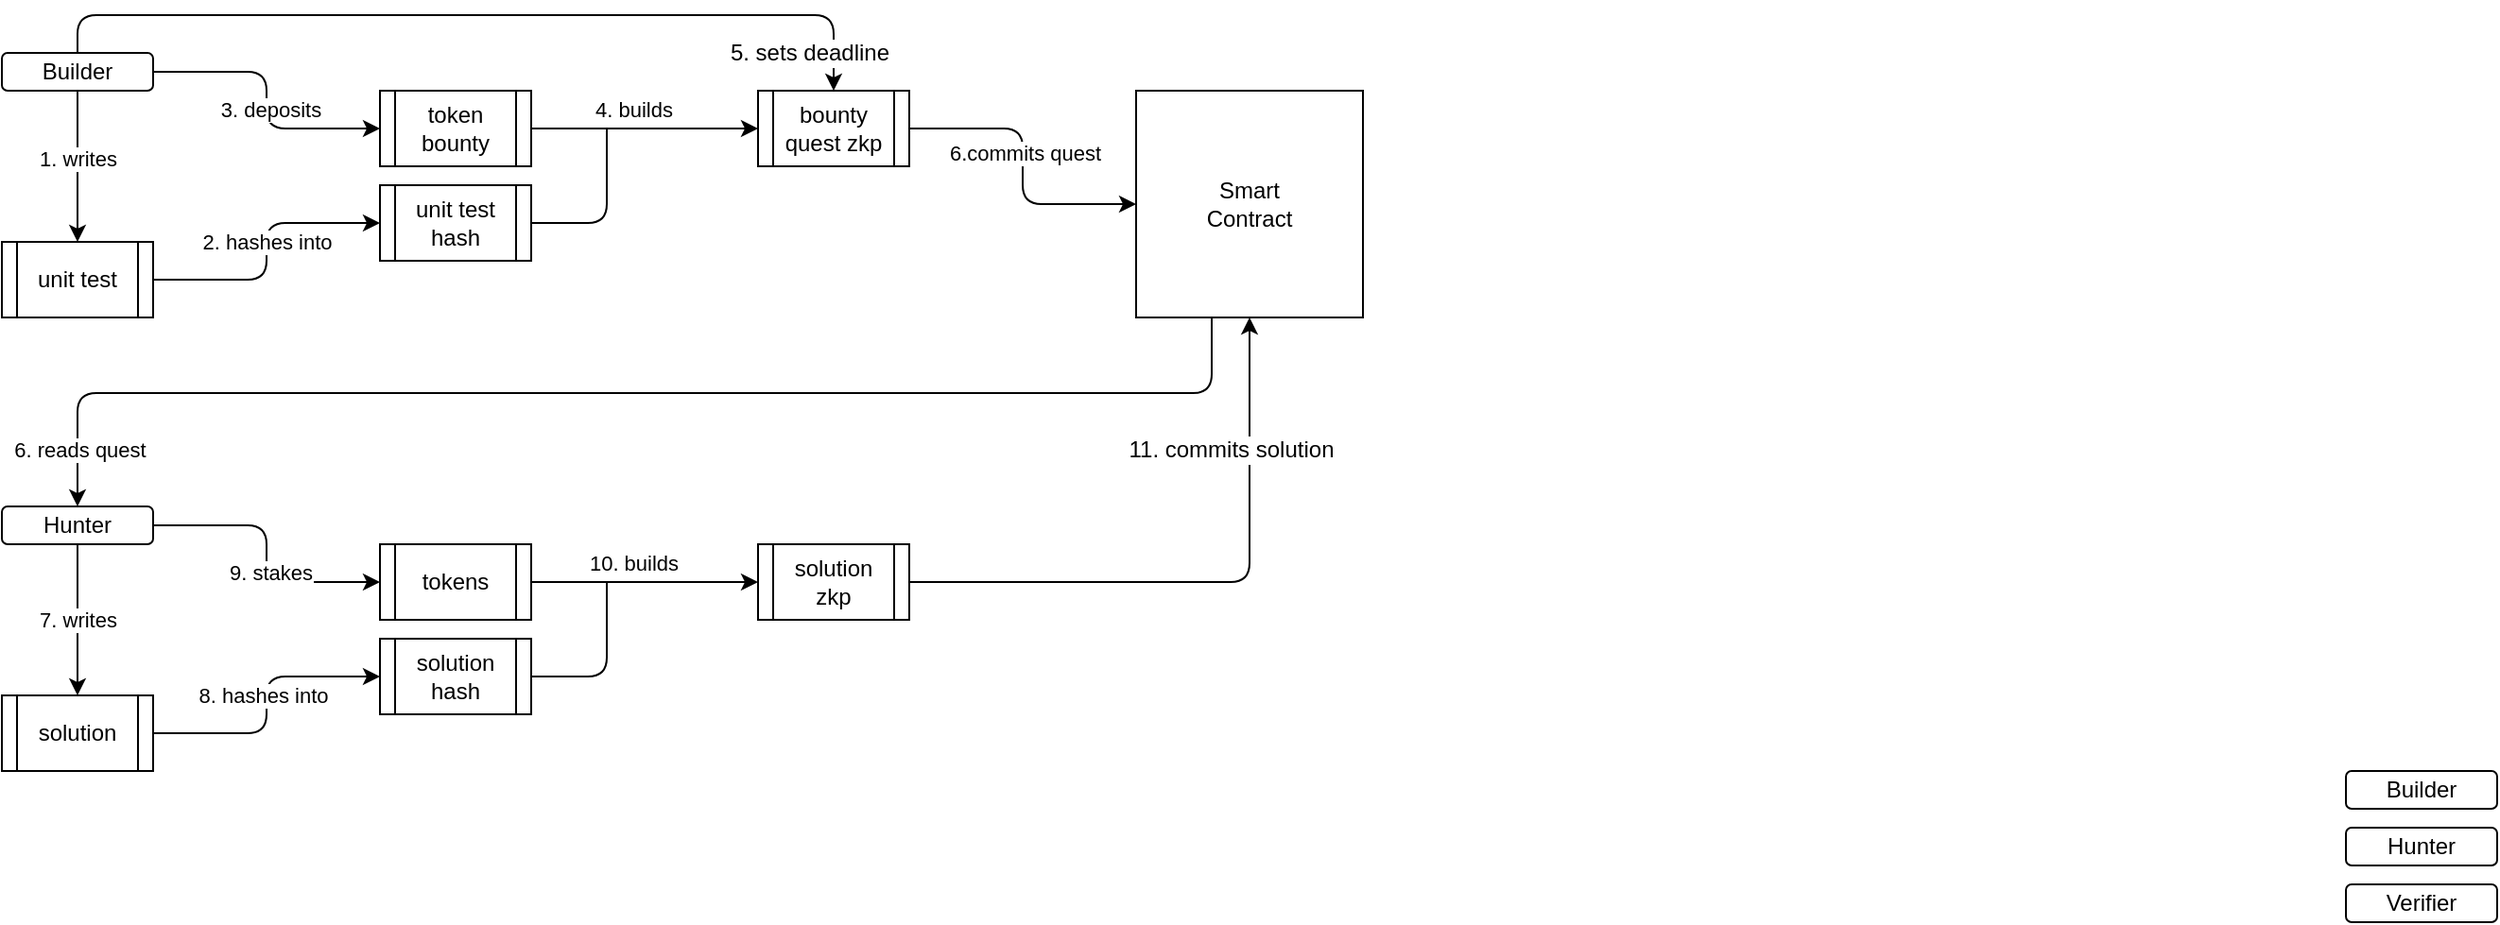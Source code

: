 <mxfile>
    <diagram id="Xp5KFuBTsO2vzqeDyNBe" name="Page-1">
        <mxGraphModel dx="1397" dy="778" grid="1" gridSize="10" guides="1" tooltips="1" connect="1" arrows="1" fold="1" page="1" pageScale="1" pageWidth="850" pageHeight="1100" math="0" shadow="0">
            <root>
                <mxCell id="0"/>
                <mxCell id="1" parent="0"/>
                <mxCell id="51" style="edgeStyle=orthogonalEdgeStyle;html=1;entryX=0.5;entryY=0;entryDx=0;entryDy=0;endArrow=classic;endFill=1;" edge="1" parent="1" source="2" target="49">
                    <mxGeometry relative="1" as="geometry">
                        <Array as="points">
                            <mxPoint x="680" y="280"/>
                            <mxPoint x="80" y="280"/>
                        </Array>
                    </mxGeometry>
                </mxCell>
                <mxCell id="52" value="6. reads quest" style="edgeLabel;html=1;align=center;verticalAlign=middle;resizable=0;points=[];" vertex="1" connectable="0" parent="51">
                    <mxGeometry x="-0.116" relative="1" as="geometry">
                        <mxPoint x="-330" y="30" as="offset"/>
                    </mxGeometry>
                </mxCell>
                <mxCell id="2" value="Smart&lt;br&gt;Contract" style="whiteSpace=wrap;html=1;aspect=fixed;" vertex="1" parent="1">
                    <mxGeometry x="640" y="120" width="120" height="120" as="geometry"/>
                </mxCell>
                <mxCell id="3" value="Builder" style="rounded=1;whiteSpace=wrap;html=1;" vertex="1" parent="1">
                    <mxGeometry x="1280" y="480" width="80" height="20" as="geometry"/>
                </mxCell>
                <mxCell id="6" value="Hunter" style="rounded=1;whiteSpace=wrap;html=1;" vertex="1" parent="1">
                    <mxGeometry x="1280" y="510" width="80" height="20" as="geometry"/>
                </mxCell>
                <mxCell id="7" value="Verifier" style="rounded=1;whiteSpace=wrap;html=1;" vertex="1" parent="1">
                    <mxGeometry x="1280" y="540" width="80" height="20" as="geometry"/>
                </mxCell>
                <mxCell id="14" style="edgeStyle=none;html=1;entryX=0.5;entryY=0;entryDx=0;entryDy=0;" edge="1" parent="1" source="8" target="12">
                    <mxGeometry relative="1" as="geometry"/>
                </mxCell>
                <mxCell id="15" value="1. writes" style="edgeLabel;html=1;align=center;verticalAlign=middle;resizable=0;points=[];" vertex="1" connectable="0" parent="14">
                    <mxGeometry x="-0.233" y="1" relative="1" as="geometry">
                        <mxPoint x="-1" y="5" as="offset"/>
                    </mxGeometry>
                </mxCell>
                <mxCell id="25" style="edgeStyle=orthogonalEdgeStyle;html=1;entryX=0;entryY=0.5;entryDx=0;entryDy=0;" edge="1" parent="1" source="8" target="24">
                    <mxGeometry relative="1" as="geometry"/>
                </mxCell>
                <mxCell id="26" value="3. deposits" style="edgeLabel;html=1;align=center;verticalAlign=middle;resizable=0;points=[];" vertex="1" connectable="0" parent="25">
                    <mxGeometry x="-0.383" y="1" relative="1" as="geometry">
                        <mxPoint x="15" y="21" as="offset"/>
                    </mxGeometry>
                </mxCell>
                <mxCell id="70" style="edgeStyle=orthogonalEdgeStyle;html=1;entryX=0.5;entryY=0;entryDx=0;entryDy=0;fontSize=12;endArrow=classic;endFill=1;" edge="1" parent="1" source="8" target="27">
                    <mxGeometry relative="1" as="geometry">
                        <Array as="points">
                            <mxPoint x="80" y="80"/>
                            <mxPoint x="480" y="80"/>
                        </Array>
                    </mxGeometry>
                </mxCell>
                <mxCell id="71" value="5. sets deadline" style="edgeLabel;html=1;align=center;verticalAlign=middle;resizable=0;points=[];fontSize=12;" vertex="1" connectable="0" parent="70">
                    <mxGeometry x="0.338" y="1" relative="1" as="geometry">
                        <mxPoint x="99" y="21" as="offset"/>
                    </mxGeometry>
                </mxCell>
                <mxCell id="8" value="Builder" style="rounded=1;whiteSpace=wrap;html=1;" vertex="1" parent="1">
                    <mxGeometry x="40" y="100" width="80" height="20" as="geometry"/>
                </mxCell>
                <mxCell id="20" style="edgeStyle=orthogonalEdgeStyle;html=1;entryX=0;entryY=0.5;entryDx=0;entryDy=0;" edge="1" parent="1" source="12" target="16">
                    <mxGeometry relative="1" as="geometry"/>
                </mxCell>
                <mxCell id="21" value="2. hashes into" style="edgeLabel;html=1;align=center;verticalAlign=middle;resizable=0;points=[];" vertex="1" connectable="0" parent="20">
                    <mxGeometry x="-0.149" relative="1" as="geometry">
                        <mxPoint y="-16" as="offset"/>
                    </mxGeometry>
                </mxCell>
                <mxCell id="12" value="unit test" style="shape=process;whiteSpace=wrap;html=1;backgroundOutline=1;" vertex="1" parent="1">
                    <mxGeometry x="40" y="200" width="80" height="40" as="geometry"/>
                </mxCell>
                <mxCell id="16" value="unit test hash" style="shape=process;whiteSpace=wrap;html=1;backgroundOutline=1;" vertex="1" parent="1">
                    <mxGeometry x="240" y="170" width="80" height="40" as="geometry"/>
                </mxCell>
                <mxCell id="37" style="edgeStyle=entityRelationEdgeStyle;html=1;entryX=0;entryY=0.5;entryDx=0;entryDy=0;endArrow=classic;endFill=1;" edge="1" parent="1" source="24" target="27">
                    <mxGeometry relative="1" as="geometry"/>
                </mxCell>
                <mxCell id="39" value="4. builds" style="edgeLabel;html=1;align=center;verticalAlign=middle;resizable=0;points=[];" vertex="1" connectable="0" parent="37">
                    <mxGeometry x="-0.304" y="1" relative="1" as="geometry">
                        <mxPoint x="12" y="-9" as="offset"/>
                    </mxGeometry>
                </mxCell>
                <mxCell id="24" value="token bounty" style="shape=process;whiteSpace=wrap;html=1;backgroundOutline=1;" vertex="1" parent="1">
                    <mxGeometry x="240" y="120" width="80" height="40" as="geometry"/>
                </mxCell>
                <mxCell id="40" style="edgeStyle=orthogonalEdgeStyle;html=1;entryX=0;entryY=0.5;entryDx=0;entryDy=0;endArrow=classic;endFill=1;" edge="1" parent="1" source="27" target="2">
                    <mxGeometry relative="1" as="geometry"/>
                </mxCell>
                <mxCell id="41" value="6.commits quest" style="edgeLabel;html=1;align=center;verticalAlign=middle;resizable=0;points=[];" vertex="1" connectable="0" parent="40">
                    <mxGeometry x="-0.093" y="1" relative="1" as="geometry">
                        <mxPoint as="offset"/>
                    </mxGeometry>
                </mxCell>
                <mxCell id="27" value="bounty quest zkp" style="shape=process;whiteSpace=wrap;html=1;backgroundOutline=1;" vertex="1" parent="1">
                    <mxGeometry x="440" y="120" width="80" height="40" as="geometry"/>
                </mxCell>
                <mxCell id="38" value="" style="endArrow=none;html=1;exitX=1;exitY=0.5;exitDx=0;exitDy=0;" edge="1" parent="1" source="16">
                    <mxGeometry width="50" height="50" relative="1" as="geometry">
                        <mxPoint x="390" y="340" as="sourcePoint"/>
                        <mxPoint x="360" y="140" as="targetPoint"/>
                        <Array as="points">
                            <mxPoint x="360" y="190"/>
                        </Array>
                    </mxGeometry>
                </mxCell>
                <mxCell id="54" value="7. writes" style="edgeStyle=orthogonalEdgeStyle;html=1;entryX=0.5;entryY=0;entryDx=0;entryDy=0;endArrow=classic;endFill=1;" edge="1" parent="1" source="49" target="53">
                    <mxGeometry relative="1" as="geometry"/>
                </mxCell>
                <mxCell id="64" style="edgeStyle=orthogonalEdgeStyle;html=1;entryX=0;entryY=0.5;entryDx=0;entryDy=0;endArrow=classic;endFill=1;" edge="1" parent="1" source="49" target="60">
                    <mxGeometry relative="1" as="geometry"/>
                </mxCell>
                <mxCell id="67" value="9. stakes" style="edgeLabel;html=1;align=center;verticalAlign=middle;resizable=0;points=[];" vertex="1" connectable="0" parent="64">
                    <mxGeometry x="0.132" y="2" relative="1" as="geometry">
                        <mxPoint as="offset"/>
                    </mxGeometry>
                </mxCell>
                <mxCell id="49" value="Hunter" style="rounded=1;whiteSpace=wrap;html=1;" vertex="1" parent="1">
                    <mxGeometry x="40" y="340" width="80" height="20" as="geometry"/>
                </mxCell>
                <mxCell id="65" style="edgeStyle=orthogonalEdgeStyle;html=1;entryX=0;entryY=0.5;entryDx=0;entryDy=0;endArrow=classic;endFill=1;" edge="1" parent="1" source="53" target="57">
                    <mxGeometry relative="1" as="geometry"/>
                </mxCell>
                <mxCell id="66" value="8. hashes into" style="edgeLabel;html=1;align=center;verticalAlign=middle;resizable=0;points=[];" vertex="1" connectable="0" parent="65">
                    <mxGeometry x="-0.081" y="2" relative="1" as="geometry">
                        <mxPoint y="-11" as="offset"/>
                    </mxGeometry>
                </mxCell>
                <mxCell id="53" value="solution" style="shape=process;whiteSpace=wrap;html=1;backgroundOutline=1;" vertex="1" parent="1">
                    <mxGeometry x="40" y="440" width="80" height="40" as="geometry"/>
                </mxCell>
                <mxCell id="57" value="solution hash" style="shape=process;whiteSpace=wrap;html=1;backgroundOutline=1;" vertex="1" parent="1">
                    <mxGeometry x="240" y="410" width="80" height="40" as="geometry"/>
                </mxCell>
                <mxCell id="58" style="edgeStyle=entityRelationEdgeStyle;html=1;entryX=0;entryY=0.5;entryDx=0;entryDy=0;endArrow=classic;endFill=1;fontSize=11;" edge="1" parent="1" source="60" target="62">
                    <mxGeometry relative="1" as="geometry"/>
                </mxCell>
                <mxCell id="59" value="10. builds" style="edgeLabel;html=1;align=center;verticalAlign=middle;resizable=0;points=[];" vertex="1" connectable="0" parent="58">
                    <mxGeometry x="-0.304" y="1" relative="1" as="geometry">
                        <mxPoint x="12" y="-9" as="offset"/>
                    </mxGeometry>
                </mxCell>
                <mxCell id="60" value="tokens" style="shape=process;whiteSpace=wrap;html=1;backgroundOutline=1;" vertex="1" parent="1">
                    <mxGeometry x="240" y="360" width="80" height="40" as="geometry"/>
                </mxCell>
                <mxCell id="68" style="edgeStyle=orthogonalEdgeStyle;html=1;entryX=0.5;entryY=1;entryDx=0;entryDy=0;fontSize=12;endArrow=classic;endFill=1;" edge="1" parent="1" source="62" target="2">
                    <mxGeometry relative="1" as="geometry"/>
                </mxCell>
                <mxCell id="69" value="11. commits solution" style="edgeLabel;html=1;align=center;verticalAlign=middle;resizable=0;points=[];fontSize=12;" vertex="1" connectable="0" parent="68">
                    <mxGeometry x="-0.644" y="2" relative="1" as="geometry">
                        <mxPoint x="113" y="-68" as="offset"/>
                    </mxGeometry>
                </mxCell>
                <mxCell id="62" value="&lt;font style=&quot;font-size: 12px;&quot;&gt;solution zkp&lt;/font&gt;" style="shape=process;whiteSpace=wrap;html=1;backgroundOutline=1;" vertex="1" parent="1">
                    <mxGeometry x="440" y="360" width="80" height="40" as="geometry"/>
                </mxCell>
                <mxCell id="63" value="" style="endArrow=none;html=1;exitX=1;exitY=0.5;exitDx=0;exitDy=0;" edge="1" parent="1" source="57">
                    <mxGeometry width="50" height="50" relative="1" as="geometry">
                        <mxPoint x="390" y="580" as="sourcePoint"/>
                        <mxPoint x="360" y="380" as="targetPoint"/>
                        <Array as="points">
                            <mxPoint x="360" y="430"/>
                        </Array>
                    </mxGeometry>
                </mxCell>
            </root>
        </mxGraphModel>
    </diagram>
</mxfile>